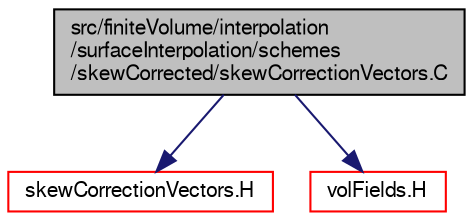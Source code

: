 digraph "src/finiteVolume/interpolation/surfaceInterpolation/schemes/skewCorrected/skewCorrectionVectors.C"
{
  bgcolor="transparent";
  edge [fontname="FreeSans",fontsize="10",labelfontname="FreeSans",labelfontsize="10"];
  node [fontname="FreeSans",fontsize="10",shape=record];
  Node0 [label="src/finiteVolume/interpolation\l/surfaceInterpolation/schemes\l/skewCorrected/skewCorrectionVectors.C",height=0.2,width=0.4,color="black", fillcolor="grey75", style="filled", fontcolor="black"];
  Node0 -> Node1 [color="midnightblue",fontsize="10",style="solid",fontname="FreeSans"];
  Node1 [label="skewCorrectionVectors.H",height=0.2,width=0.4,color="red",URL="$a04286.html"];
  Node0 -> Node304 [color="midnightblue",fontsize="10",style="solid",fontname="FreeSans"];
  Node304 [label="volFields.H",height=0.2,width=0.4,color="red",URL="$a02750.html"];
}
